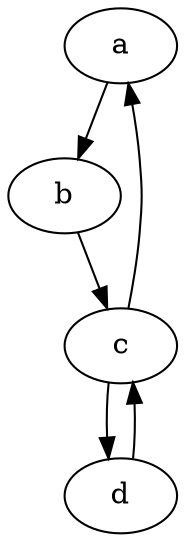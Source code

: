 digraph G {
    "a" [type=P, alive=n];
    "b" [type=P, alive=n];
    "c" [type=B, alive=n];
    "d" [type=C, alive=n];
    "a" -> "b";
    "b" -> "c";
    "c" -> "d";
    "d" -> "c";
    "c" -> "a";
}
